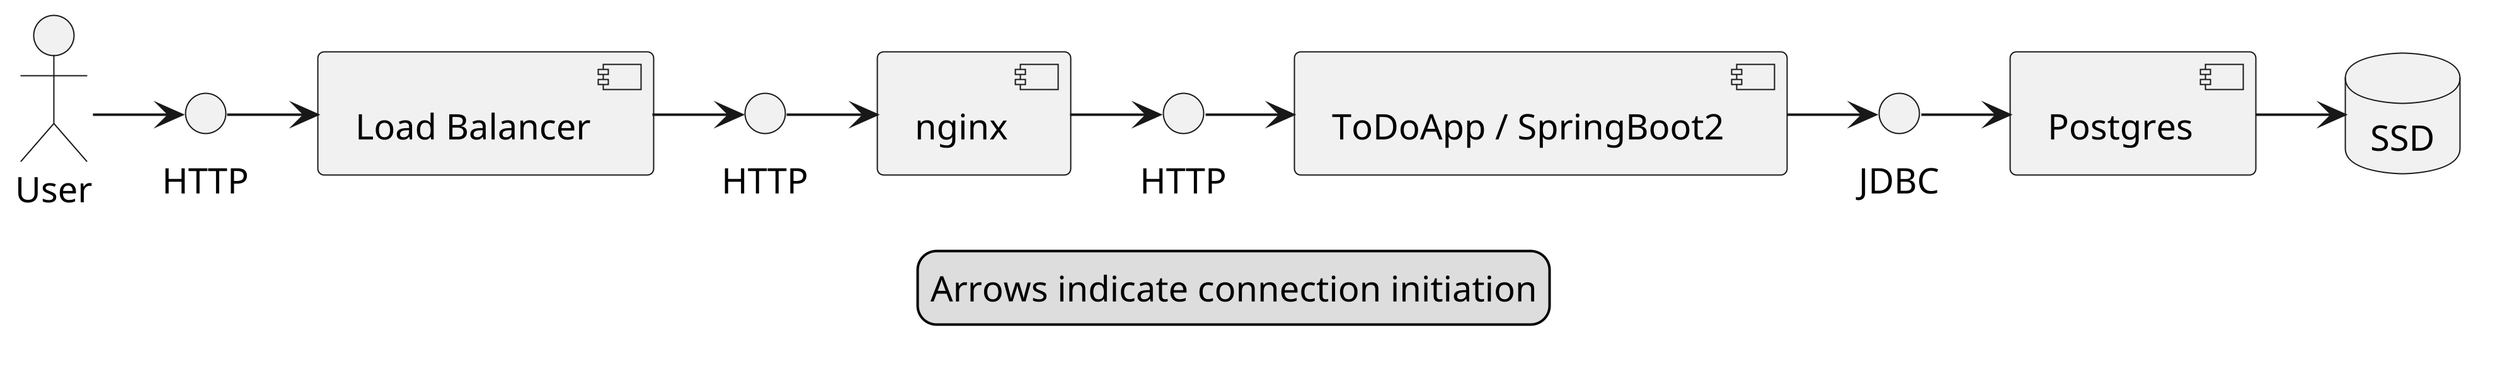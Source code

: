 @startuml

skinparam componentStyle uml2
skinparam linetype ortho
scale 4

actor "User" as User
interface "HTTP" as http1
component "Load Balancer" as LoadBalancer
interface "HTTP" as http2
component "nginx" as WebServer
interface "HTTP" as http3
component "ToDoApp / SpringBoot2" as ApplicationServer
interface "JDBC" as jdbc
component "Postgres" as Database
database "SSD" as Storage

User -r-> http1
http1 -r-> LoadBalancer
LoadBalancer -r-> http2
http2 -r-> WebServer
WebServer -r-> http3
http3 -r-> ApplicationServer
ApplicationServer -r-> jdbc
jdbc -r-> Database
Database -r-> Storage

legend
  Arrows indicate connection initiation
end legend

@enduml


